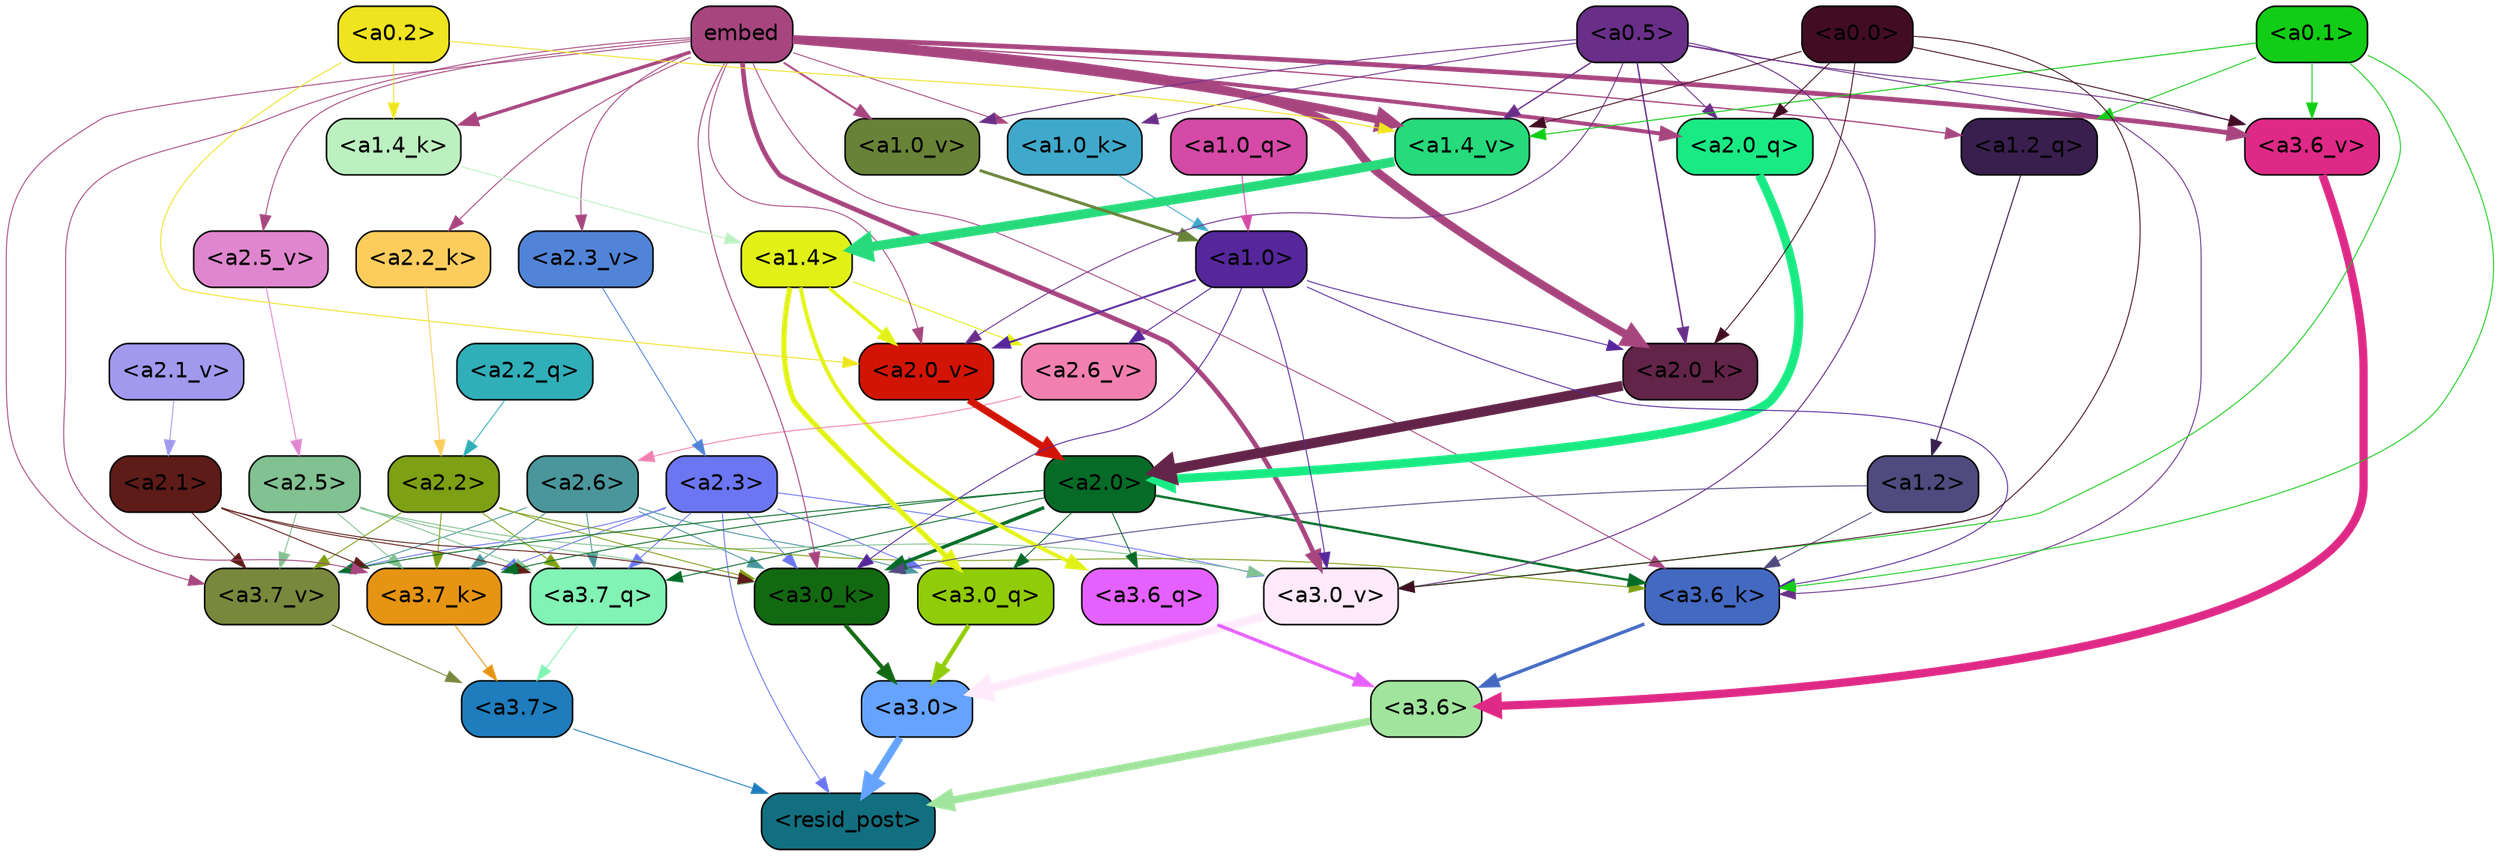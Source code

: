 strict digraph "" {
	graph [bgcolor=transparent,
		layout=dot,
		overlap=false,
		splines=true
	];
	"<a3.7>"	[color=black,
		fillcolor="#1f7dbd",
		fontname=Helvetica,
		shape=box,
		style="filled, rounded"];
	"<resid_post>"	[color=black,
		fillcolor="#126f7f",
		fontname=Helvetica,
		shape=box,
		style="filled, rounded"];
	"<a3.7>" -> "<resid_post>"	[color="#1f7dbd",
		penwidth=0.6];
	"<a3.6>"	[color=black,
		fillcolor="#a1e49d",
		fontname=Helvetica,
		shape=box,
		style="filled, rounded"];
	"<a3.6>" -> "<resid_post>"	[color="#a1e49d",
		penwidth=4.7534414529800415];
	"<a3.0>"	[color=black,
		fillcolor="#65a3fe",
		fontname=Helvetica,
		shape=box,
		style="filled, rounded"];
	"<a3.0>" -> "<resid_post>"	[color="#65a3fe",
		penwidth=4.898576855659485];
	"<a2.3>"	[color=black,
		fillcolor="#6c76f2",
		fontname=Helvetica,
		shape=box,
		style="filled, rounded"];
	"<a2.3>" -> "<resid_post>"	[color="#6c76f2",
		penwidth=0.6];
	"<a3.7_q>"	[color=black,
		fillcolor="#81f3b4",
		fontname=Helvetica,
		shape=box,
		style="filled, rounded"];
	"<a2.3>" -> "<a3.7_q>"	[color="#6c76f2",
		penwidth=0.6];
	"<a3.0_q>"	[color=black,
		fillcolor="#91cc09",
		fontname=Helvetica,
		shape=box,
		style="filled, rounded"];
	"<a2.3>" -> "<a3.0_q>"	[color="#6c76f2",
		penwidth=0.6];
	"<a3.7_k>"	[color=black,
		fillcolor="#e69413",
		fontname=Helvetica,
		shape=box,
		style="filled, rounded"];
	"<a2.3>" -> "<a3.7_k>"	[color="#6c76f2",
		penwidth=0.6];
	"<a3.0_k>"	[color=black,
		fillcolor="#136911",
		fontname=Helvetica,
		shape=box,
		style="filled, rounded"];
	"<a2.3>" -> "<a3.0_k>"	[color="#6c76f2",
		penwidth=0.6];
	"<a3.7_v>"	[color=black,
		fillcolor="#79883d",
		fontname=Helvetica,
		shape=box,
		style="filled, rounded"];
	"<a2.3>" -> "<a3.7_v>"	[color="#6c76f2",
		penwidth=0.6];
	"<a3.0_v>"	[color=black,
		fillcolor="#ffeafb",
		fontname=Helvetica,
		shape=box,
		style="filled, rounded"];
	"<a2.3>" -> "<a3.0_v>"	[color="#6c76f2",
		penwidth=0.6];
	"<a3.7_q>" -> "<a3.7>"	[color="#81f3b4",
		penwidth=0.6];
	"<a3.6_q>"	[color=black,
		fillcolor="#e561ff",
		fontname=Helvetica,
		shape=box,
		style="filled, rounded"];
	"<a3.6_q>" -> "<a3.6>"	[color="#e561ff",
		penwidth=2.160832464694977];
	"<a3.0_q>" -> "<a3.0>"	[color="#91cc09",
		penwidth=2.870753765106201];
	"<a3.7_k>" -> "<a3.7>"	[color="#e69413",
		penwidth=0.6];
	"<a3.6_k>"	[color=black,
		fillcolor="#4369c1",
		fontname=Helvetica,
		shape=box,
		style="filled, rounded"];
	"<a3.6_k>" -> "<a3.6>"	[color="#4369c1",
		penwidth=2.13908451795578];
	"<a3.0_k>" -> "<a3.0>"	[color="#136911",
		penwidth=2.520303964614868];
	"<a3.7_v>" -> "<a3.7>"	[color="#79883d",
		penwidth=0.6];
	"<a3.6_v>"	[color=black,
		fillcolor="#df2987",
		fontname=Helvetica,
		shape=box,
		style="filled, rounded"];
	"<a3.6_v>" -> "<a3.6>"	[color="#df2987",
		penwidth=5.297133803367615];
	"<a3.0_v>" -> "<a3.0>"	[color="#ffeafb",
		penwidth=5.680712580680847];
	"<a2.6>"	[color=black,
		fillcolor="#4a969b",
		fontname=Helvetica,
		shape=box,
		style="filled, rounded"];
	"<a2.6>" -> "<a3.7_q>"	[color="#4a969b",
		penwidth=0.6];
	"<a2.6>" -> "<a3.0_q>"	[color="#4a969b",
		penwidth=0.6];
	"<a2.6>" -> "<a3.7_k>"	[color="#4a969b",
		penwidth=0.6];
	"<a2.6>" -> "<a3.0_k>"	[color="#4a969b",
		penwidth=0.6];
	"<a2.6>" -> "<a3.7_v>"	[color="#4a969b",
		penwidth=0.6];
	"<a2.5>"	[color=black,
		fillcolor="#82c191",
		fontname=Helvetica,
		shape=box,
		style="filled, rounded"];
	"<a2.5>" -> "<a3.7_q>"	[color="#82c191",
		penwidth=0.6];
	"<a2.5>" -> "<a3.7_k>"	[color="#82c191",
		penwidth=0.6];
	"<a2.5>" -> "<a3.0_k>"	[color="#82c191",
		penwidth=0.6];
	"<a2.5>" -> "<a3.7_v>"	[color="#82c191",
		penwidth=0.6];
	"<a2.5>" -> "<a3.0_v>"	[color="#82c191",
		penwidth=0.6];
	"<a2.2>"	[color=black,
		fillcolor="#7da015",
		fontname=Helvetica,
		shape=box,
		style="filled, rounded"];
	"<a2.2>" -> "<a3.7_q>"	[color="#7da015",
		penwidth=0.6];
	"<a2.2>" -> "<a3.7_k>"	[color="#7da015",
		penwidth=0.6];
	"<a2.2>" -> "<a3.6_k>"	[color="#7da015",
		penwidth=0.6];
	"<a2.2>" -> "<a3.0_k>"	[color="#7da015",
		penwidth=0.6];
	"<a2.2>" -> "<a3.7_v>"	[color="#7da015",
		penwidth=0.6];
	"<a2.1>"	[color=black,
		fillcolor="#5d1c18",
		fontname=Helvetica,
		shape=box,
		style="filled, rounded"];
	"<a2.1>" -> "<a3.7_q>"	[color="#5d1c18",
		penwidth=0.6];
	"<a2.1>" -> "<a3.7_k>"	[color="#5d1c18",
		penwidth=0.6];
	"<a2.1>" -> "<a3.0_k>"	[color="#5d1c18",
		penwidth=0.6];
	"<a2.1>" -> "<a3.7_v>"	[color="#5d1c18",
		penwidth=0.6];
	"<a2.0>"	[color=black,
		fillcolor="#066b27",
		fontname=Helvetica,
		shape=box,
		style="filled, rounded"];
	"<a2.0>" -> "<a3.7_q>"	[color="#066b27",
		penwidth=0.6];
	"<a2.0>" -> "<a3.6_q>"	[color="#066b27",
		penwidth=0.6];
	"<a2.0>" -> "<a3.0_q>"	[color="#066b27",
		penwidth=0.6];
	"<a2.0>" -> "<a3.7_k>"	[color="#066b27",
		penwidth=0.6];
	"<a2.0>" -> "<a3.6_k>"	[color="#066b27",
		penwidth=1.4957321882247925];
	"<a2.0>" -> "<a3.0_k>"	[color="#066b27",
		penwidth=2.18752121925354];
	"<a2.0>" -> "<a3.7_v>"	[color="#066b27",
		penwidth=0.6];
	"<a1.4>"	[color=black,
		fillcolor="#e1f117",
		fontname=Helvetica,
		shape=box,
		style="filled, rounded"];
	"<a1.4>" -> "<a3.6_q>"	[color="#e1f117",
		penwidth=2.4829938411712646];
	"<a1.4>" -> "<a3.0_q>"	[color="#e1f117",
		penwidth=3.299744725227356];
	"<a2.6_v>"	[color=black,
		fillcolor="#f180b0",
		fontname=Helvetica,
		shape=box,
		style="filled, rounded"];
	"<a1.4>" -> "<a2.6_v>"	[color="#e1f117",
		penwidth=0.6];
	"<a2.0_v>"	[color=black,
		fillcolor="#d21405",
		fontname=Helvetica,
		shape=box,
		style="filled, rounded"];
	"<a1.4>" -> "<a2.0_v>"	[color="#e1f117",
		penwidth=2.092592429369688];
	embed	[color=black,
		fillcolor="#a7457f",
		fontname=Helvetica,
		shape=box,
		style="filled, rounded"];
	embed -> "<a3.7_k>"	[color="#a7457f",
		penwidth=0.6];
	embed -> "<a3.6_k>"	[color="#a7457f",
		penwidth=0.6];
	embed -> "<a3.0_k>"	[color="#a7457f",
		penwidth=0.6394047290086746];
	embed -> "<a3.7_v>"	[color="#a7457f",
		penwidth=0.6];
	embed -> "<a3.6_v>"	[color="#a7457f",
		penwidth=3.067279100418091];
	embed -> "<a3.0_v>"	[color="#a7457f",
		penwidth=3.0212591886520386];
	"<a2.0_q>"	[color=black,
		fillcolor="#19ea83",
		fontname=Helvetica,
		shape=box,
		style="filled, rounded"];
	embed -> "<a2.0_q>"	[color="#a7457f",
		penwidth=2.5355080366134644];
	"<a2.2_k>"	[color=black,
		fillcolor="#fccd5d",
		fontname=Helvetica,
		shape=box,
		style="filled, rounded"];
	embed -> "<a2.2_k>"	[color="#a7457f",
		penwidth=0.6];
	"<a2.0_k>"	[color=black,
		fillcolor="#622448",
		fontname=Helvetica,
		shape=box,
		style="filled, rounded"];
	embed -> "<a2.0_k>"	[color="#a7457f",
		penwidth=5.2180726528167725];
	"<a2.5_v>"	[color=black,
		fillcolor="#e086cf",
		fontname=Helvetica,
		shape=box,
		style="filled, rounded"];
	embed -> "<a2.5_v>"	[color="#a7457f",
		penwidth=0.6];
	"<a2.3_v>"	[color=black,
		fillcolor="#5184d7",
		fontname=Helvetica,
		shape=box,
		style="filled, rounded"];
	embed -> "<a2.3_v>"	[color="#a7457f",
		penwidth=0.6];
	embed -> "<a2.0_v>"	[color="#a7457f",
		penwidth=0.6];
	"<a1.2_q>"	[color=black,
		fillcolor="#391f4e",
		fontname=Helvetica,
		shape=box,
		style="filled, rounded"];
	embed -> "<a1.2_q>"	[color="#a7457f",
		penwidth=0.8094894886016846];
	"<a1.4_k>"	[color=black,
		fillcolor="#bcf0c0",
		fontname=Helvetica,
		shape=box,
		style="filled, rounded"];
	embed -> "<a1.4_k>"	[color="#a7457f",
		penwidth=2.1732678413391113];
	"<a1.0_k>"	[color=black,
		fillcolor="#40a9cb",
		fontname=Helvetica,
		shape=box,
		style="filled, rounded"];
	embed -> "<a1.0_k>"	[color="#a7457f",
		penwidth=0.6];
	"<a1.4_v>"	[color=black,
		fillcolor="#27da7b",
		fontname=Helvetica,
		shape=box,
		style="filled, rounded"];
	embed -> "<a1.4_v>"	[color="#a7457f",
		penwidth=5.162249565124512];
	"<a1.0_v>"	[color=black,
		fillcolor="#688237",
		fontname=Helvetica,
		shape=box,
		style="filled, rounded"];
	embed -> "<a1.0_v>"	[color="#a7457f",
		penwidth=1.26457279920578];
	"<a1.2>"	[color=black,
		fillcolor="#504b7e",
		fontname=Helvetica,
		shape=box,
		style="filled, rounded"];
	"<a1.2>" -> "<a3.6_k>"	[color="#504b7e",
		penwidth=0.6];
	"<a1.2>" -> "<a3.0_k>"	[color="#504b7e",
		penwidth=0.6];
	"<a1.0>"	[color=black,
		fillcolor="#55279b",
		fontname=Helvetica,
		shape=box,
		style="filled, rounded"];
	"<a1.0>" -> "<a3.6_k>"	[color="#55279b",
		penwidth=0.6];
	"<a1.0>" -> "<a3.0_k>"	[color="#55279b",
		penwidth=0.6];
	"<a1.0>" -> "<a3.0_v>"	[color="#55279b",
		penwidth=0.6];
	"<a1.0>" -> "<a2.0_k>"	[color="#55279b",
		penwidth=0.6];
	"<a1.0>" -> "<a2.6_v>"	[color="#55279b",
		penwidth=0.6];
	"<a1.0>" -> "<a2.0_v>"	[color="#55279b",
		penwidth=1.2132605910301208];
	"<a0.5>"	[color=black,
		fillcolor="#692f88",
		fontname=Helvetica,
		shape=box,
		style="filled, rounded"];
	"<a0.5>" -> "<a3.6_k>"	[color="#692f88",
		penwidth=0.6];
	"<a0.5>" -> "<a3.6_v>"	[color="#692f88",
		penwidth=0.6];
	"<a0.5>" -> "<a3.0_v>"	[color="#692f88",
		penwidth=0.648682102560997];
	"<a0.5>" -> "<a2.0_q>"	[color="#692f88",
		penwidth=0.6];
	"<a0.5>" -> "<a2.0_k>"	[color="#692f88",
		penwidth=0.9236047863960266];
	"<a0.5>" -> "<a2.0_v>"	[color="#692f88",
		penwidth=0.6];
	"<a0.5>" -> "<a1.0_k>"	[color="#692f88",
		penwidth=0.6];
	"<a0.5>" -> "<a1.4_v>"	[color="#692f88",
		penwidth=0.8783596754074097];
	"<a0.5>" -> "<a1.0_v>"	[color="#692f88",
		penwidth=0.6];
	"<a0.1>"	[color=black,
		fillcolor="#12cd16",
		fontname=Helvetica,
		shape=box,
		style="filled, rounded"];
	"<a0.1>" -> "<a3.6_k>"	[color="#12cd16",
		penwidth=0.6];
	"<a0.1>" -> "<a3.6_v>"	[color="#12cd16",
		penwidth=0.6];
	"<a0.1>" -> "<a3.0_v>"	[color="#12cd16",
		penwidth=0.6];
	"<a0.1>" -> "<a1.2_q>"	[color="#12cd16",
		penwidth=0.6];
	"<a0.1>" -> "<a1.4_v>"	[color="#12cd16",
		penwidth=0.6490728855133057];
	"<a0.0>"	[color=black,
		fillcolor="#420d22",
		fontname=Helvetica,
		shape=box,
		style="filled, rounded"];
	"<a0.0>" -> "<a3.6_v>"	[color="#420d22",
		penwidth=0.6];
	"<a0.0>" -> "<a3.0_v>"	[color="#420d22",
		penwidth=0.6];
	"<a0.0>" -> "<a2.0_q>"	[color="#420d22",
		penwidth=0.6];
	"<a0.0>" -> "<a2.0_k>"	[color="#420d22",
		penwidth=0.6];
	"<a0.0>" -> "<a1.4_v>"	[color="#420d22",
		penwidth=0.6];
	"<a2.2_q>"	[color=black,
		fillcolor="#30afb8",
		fontname=Helvetica,
		shape=box,
		style="filled, rounded"];
	"<a2.2_q>" -> "<a2.2>"	[color="#30afb8",
		penwidth=0.6];
	"<a2.0_q>" -> "<a2.0>"	[color="#19ea83",
		penwidth=5.681910276412964];
	"<a2.2_k>" -> "<a2.2>"	[color="#fccd5d",
		penwidth=0.6];
	"<a2.0_k>" -> "<a2.0>"	[color="#622448",
		penwidth=6.447777509689331];
	"<a2.6_v>" -> "<a2.6>"	[color="#f180b0",
		penwidth=0.6];
	"<a2.5_v>" -> "<a2.5>"	[color="#e086cf",
		penwidth=0.6];
	"<a2.3_v>" -> "<a2.3>"	[color="#5184d7",
		penwidth=0.6];
	"<a2.1_v>"	[color=black,
		fillcolor="#a199ee",
		fontname=Helvetica,
		shape=box,
		style="filled, rounded"];
	"<a2.1_v>" -> "<a2.1>"	[color="#a199ee",
		penwidth=0.6];
	"<a2.0_v>" -> "<a2.0>"	[color="#d21405",
		penwidth=4.5695202350616455];
	"<a0.2>"	[color=black,
		fillcolor="#eee420",
		fontname=Helvetica,
		shape=box,
		style="filled, rounded"];
	"<a0.2>" -> "<a2.0_v>"	[color="#eee420",
		penwidth=0.6];
	"<a0.2>" -> "<a1.4_k>"	[color="#eee420",
		penwidth=0.6];
	"<a0.2>" -> "<a1.4_v>"	[color="#eee420",
		penwidth=0.6];
	"<a1.2_q>" -> "<a1.2>"	[color="#391f4e",
		penwidth=0.6769798994064331];
	"<a1.0_q>"	[color=black,
		fillcolor="#d44aa6",
		fontname=Helvetica,
		shape=box,
		style="filled, rounded"];
	"<a1.0_q>" -> "<a1.0>"	[color="#d44aa6",
		penwidth=0.6];
	"<a1.4_k>" -> "<a1.4>"	[color="#bcf0c0",
		penwidth=0.6];
	"<a1.0_k>" -> "<a1.0>"	[color="#40a9cb",
		penwidth=0.6];
	"<a1.4_v>" -> "<a1.4>"	[color="#27da7b",
		penwidth=6.016597509384155];
	"<a1.0_v>" -> "<a1.0>"	[color="#688237",
		penwidth=1.8562973737716675];
}
